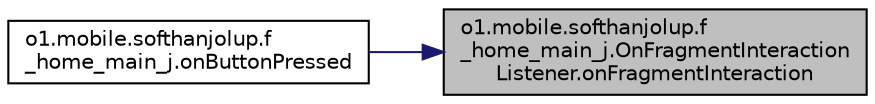 digraph "o1.mobile.softhanjolup.f_home_main_j.OnFragmentInteractionListener.onFragmentInteraction"
{
 // LATEX_PDF_SIZE
  edge [fontname="Helvetica",fontsize="10",labelfontname="Helvetica",labelfontsize="10"];
  node [fontname="Helvetica",fontsize="10",shape=record];
  rankdir="RL";
  Node1 [label="o1.mobile.softhanjolup.f\l_home_main_j.OnFragmentInteraction\lListener.onFragmentInteraction",height=0.2,width=0.4,color="black", fillcolor="grey75", style="filled", fontcolor="black",tooltip=" "];
  Node1 -> Node2 [dir="back",color="midnightblue",fontsize="10",style="solid",fontname="Helvetica"];
  Node2 [label="o1.mobile.softhanjolup.f\l_home_main_j.onButtonPressed",height=0.2,width=0.4,color="black", fillcolor="white", style="filled",URL="$classo1_1_1mobile_1_1softhanjolup_1_1f__home__main__j.html#af5ae8eaef0e0c9eaf6ac034154c92cd0",tooltip=" "];
}
